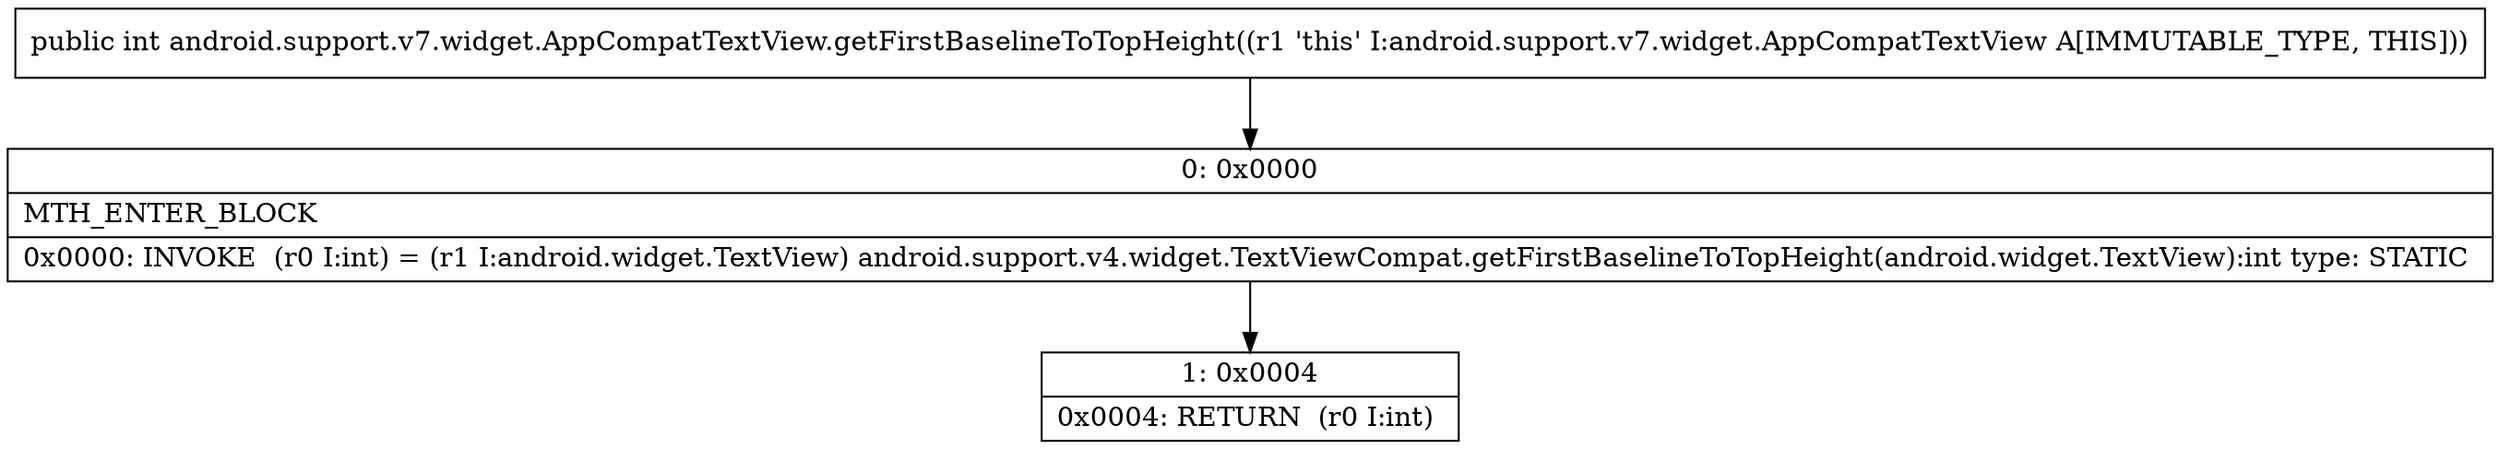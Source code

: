 digraph "CFG forandroid.support.v7.widget.AppCompatTextView.getFirstBaselineToTopHeight()I" {
Node_0 [shape=record,label="{0\:\ 0x0000|MTH_ENTER_BLOCK\l|0x0000: INVOKE  (r0 I:int) = (r1 I:android.widget.TextView) android.support.v4.widget.TextViewCompat.getFirstBaselineToTopHeight(android.widget.TextView):int type: STATIC \l}"];
Node_1 [shape=record,label="{1\:\ 0x0004|0x0004: RETURN  (r0 I:int) \l}"];
MethodNode[shape=record,label="{public int android.support.v7.widget.AppCompatTextView.getFirstBaselineToTopHeight((r1 'this' I:android.support.v7.widget.AppCompatTextView A[IMMUTABLE_TYPE, THIS])) }"];
MethodNode -> Node_0;
Node_0 -> Node_1;
}

